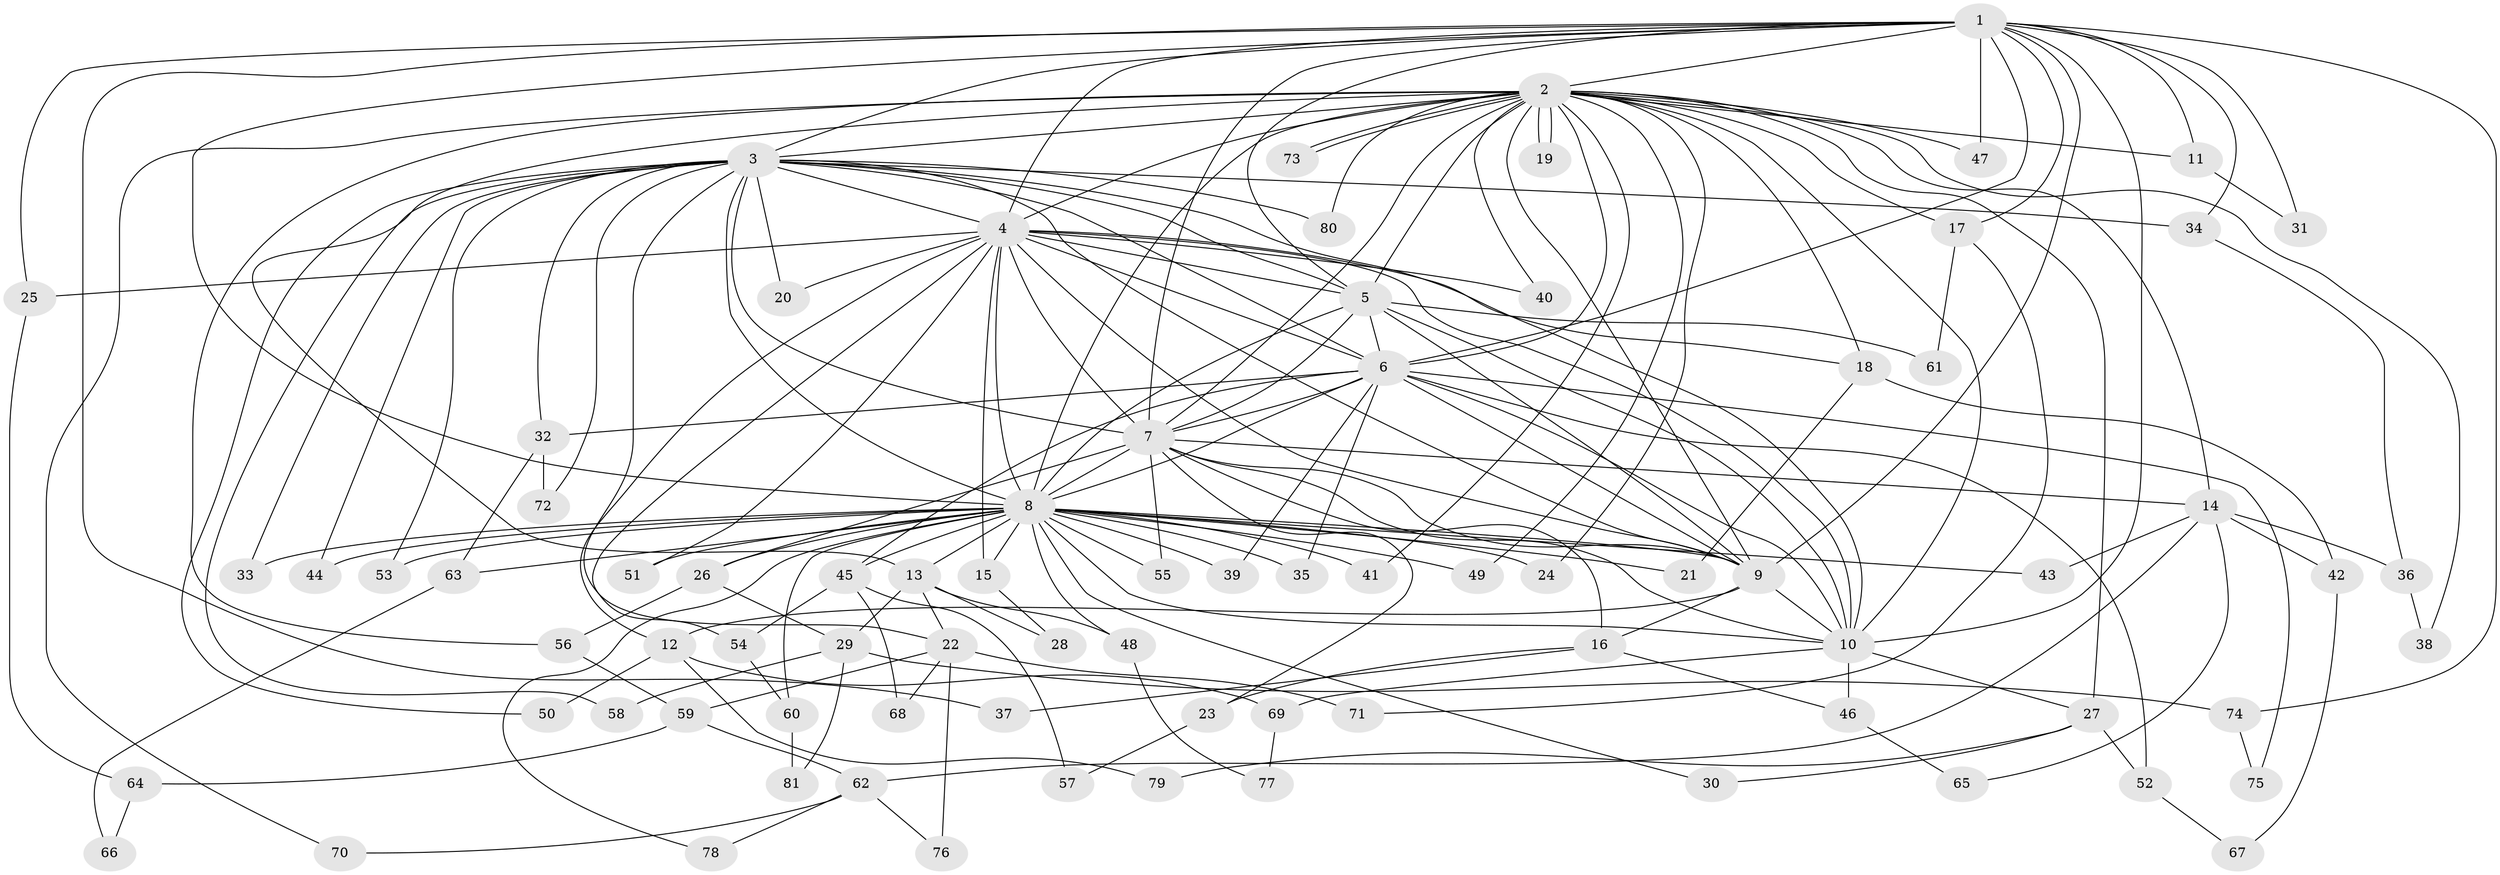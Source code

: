 // Generated by graph-tools (version 1.1) at 2025/45/03/09/25 04:45:29]
// undirected, 81 vertices, 187 edges
graph export_dot {
graph [start="1"]
  node [color=gray90,style=filled];
  1;
  2;
  3;
  4;
  5;
  6;
  7;
  8;
  9;
  10;
  11;
  12;
  13;
  14;
  15;
  16;
  17;
  18;
  19;
  20;
  21;
  22;
  23;
  24;
  25;
  26;
  27;
  28;
  29;
  30;
  31;
  32;
  33;
  34;
  35;
  36;
  37;
  38;
  39;
  40;
  41;
  42;
  43;
  44;
  45;
  46;
  47;
  48;
  49;
  50;
  51;
  52;
  53;
  54;
  55;
  56;
  57;
  58;
  59;
  60;
  61;
  62;
  63;
  64;
  65;
  66;
  67;
  68;
  69;
  70;
  71;
  72;
  73;
  74;
  75;
  76;
  77;
  78;
  79;
  80;
  81;
  1 -- 2;
  1 -- 3;
  1 -- 4;
  1 -- 5;
  1 -- 6;
  1 -- 7;
  1 -- 8;
  1 -- 9;
  1 -- 10;
  1 -- 11;
  1 -- 17;
  1 -- 25;
  1 -- 31;
  1 -- 34;
  1 -- 37;
  1 -- 47;
  1 -- 74;
  2 -- 3;
  2 -- 4;
  2 -- 5;
  2 -- 6;
  2 -- 7;
  2 -- 8;
  2 -- 9;
  2 -- 10;
  2 -- 11;
  2 -- 13;
  2 -- 14;
  2 -- 17;
  2 -- 18;
  2 -- 19;
  2 -- 19;
  2 -- 24;
  2 -- 27;
  2 -- 38;
  2 -- 40;
  2 -- 41;
  2 -- 47;
  2 -- 49;
  2 -- 56;
  2 -- 70;
  2 -- 73;
  2 -- 73;
  2 -- 80;
  3 -- 4;
  3 -- 5;
  3 -- 6;
  3 -- 7;
  3 -- 8;
  3 -- 9;
  3 -- 10;
  3 -- 20;
  3 -- 22;
  3 -- 32;
  3 -- 33;
  3 -- 34;
  3 -- 44;
  3 -- 50;
  3 -- 53;
  3 -- 58;
  3 -- 72;
  3 -- 80;
  4 -- 5;
  4 -- 6;
  4 -- 7;
  4 -- 8;
  4 -- 9;
  4 -- 10;
  4 -- 12;
  4 -- 15;
  4 -- 18;
  4 -- 20;
  4 -- 25;
  4 -- 40;
  4 -- 51;
  4 -- 54;
  5 -- 6;
  5 -- 7;
  5 -- 8;
  5 -- 9;
  5 -- 10;
  5 -- 61;
  6 -- 7;
  6 -- 8;
  6 -- 9;
  6 -- 10;
  6 -- 32;
  6 -- 35;
  6 -- 39;
  6 -- 45;
  6 -- 52;
  6 -- 75;
  7 -- 8;
  7 -- 9;
  7 -- 10;
  7 -- 14;
  7 -- 16;
  7 -- 23;
  7 -- 26;
  7 -- 55;
  8 -- 9;
  8 -- 10;
  8 -- 13;
  8 -- 15;
  8 -- 21;
  8 -- 24;
  8 -- 26;
  8 -- 30;
  8 -- 33;
  8 -- 35;
  8 -- 39;
  8 -- 41;
  8 -- 43;
  8 -- 44;
  8 -- 45;
  8 -- 48;
  8 -- 49;
  8 -- 51;
  8 -- 53;
  8 -- 55;
  8 -- 60;
  8 -- 63;
  8 -- 78;
  9 -- 10;
  9 -- 12;
  9 -- 16;
  10 -- 27;
  10 -- 46;
  10 -- 69;
  11 -- 31;
  12 -- 50;
  12 -- 69;
  12 -- 79;
  13 -- 22;
  13 -- 28;
  13 -- 29;
  13 -- 48;
  14 -- 36;
  14 -- 42;
  14 -- 43;
  14 -- 62;
  14 -- 65;
  15 -- 28;
  16 -- 23;
  16 -- 37;
  16 -- 46;
  17 -- 61;
  17 -- 71;
  18 -- 21;
  18 -- 42;
  22 -- 59;
  22 -- 68;
  22 -- 71;
  22 -- 76;
  23 -- 57;
  25 -- 64;
  26 -- 29;
  26 -- 56;
  27 -- 30;
  27 -- 52;
  27 -- 79;
  29 -- 58;
  29 -- 74;
  29 -- 81;
  32 -- 63;
  32 -- 72;
  34 -- 36;
  36 -- 38;
  42 -- 67;
  45 -- 54;
  45 -- 57;
  45 -- 68;
  46 -- 65;
  48 -- 77;
  52 -- 67;
  54 -- 60;
  56 -- 59;
  59 -- 62;
  59 -- 64;
  60 -- 81;
  62 -- 70;
  62 -- 76;
  62 -- 78;
  63 -- 66;
  64 -- 66;
  69 -- 77;
  74 -- 75;
}
